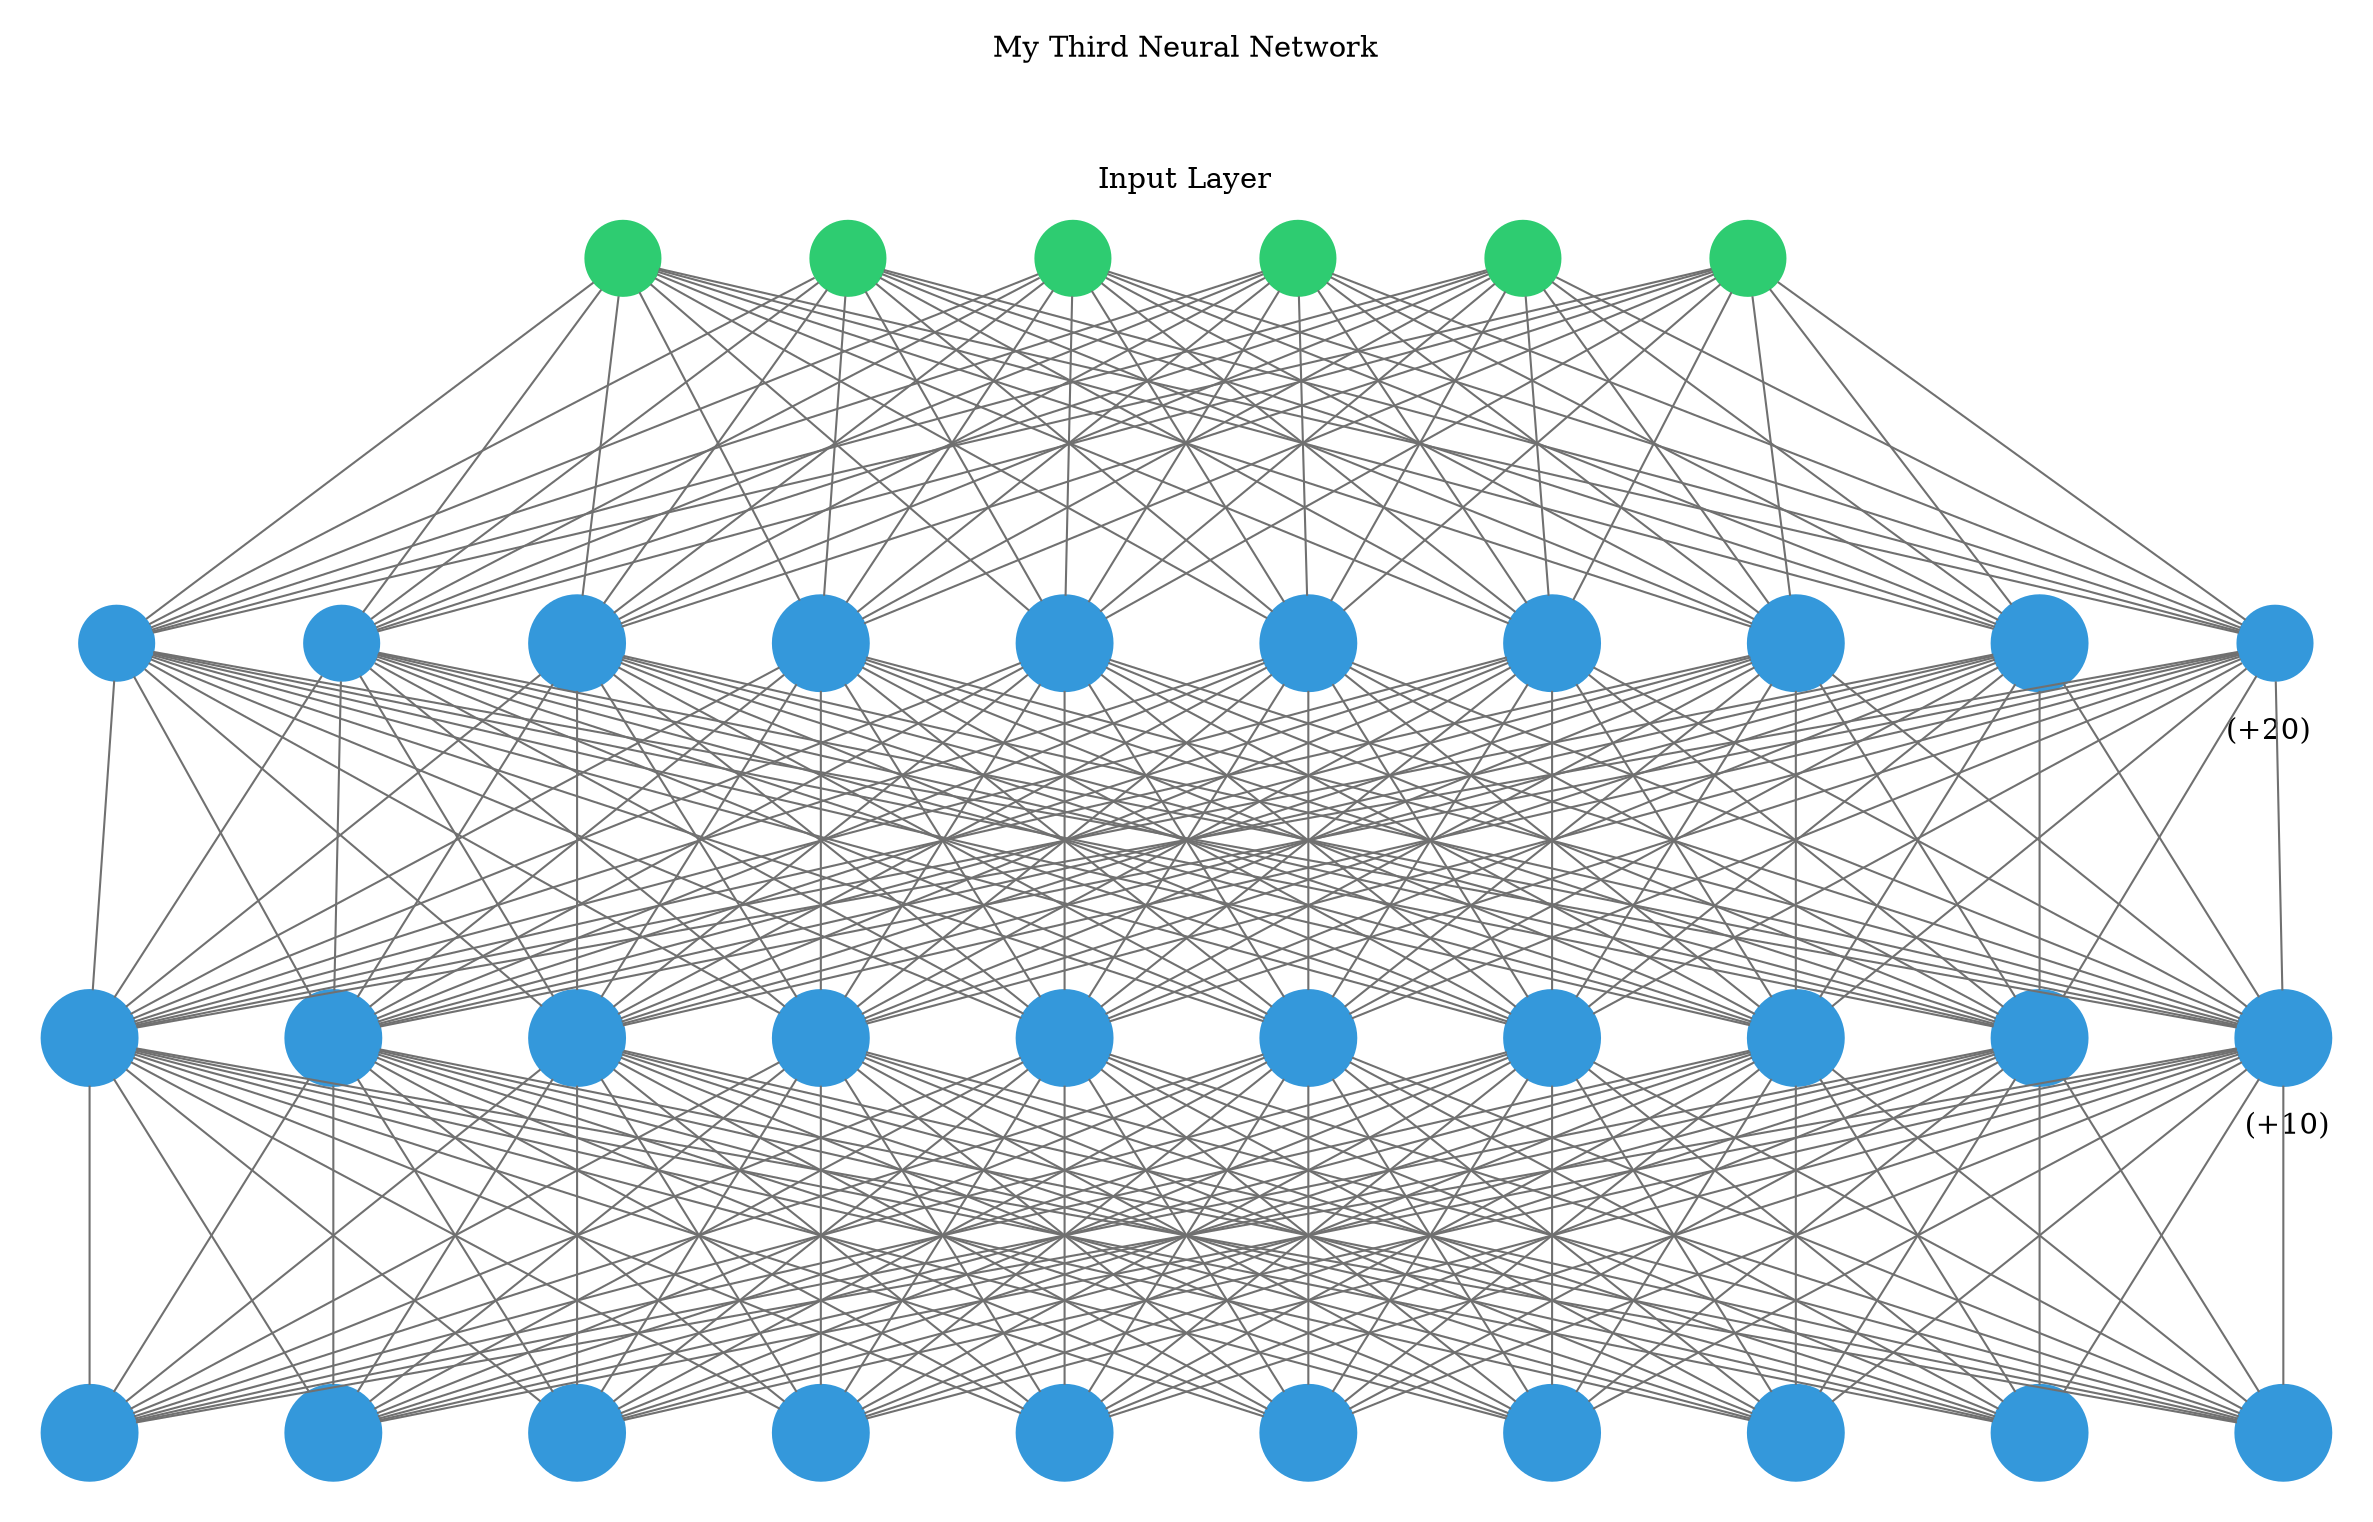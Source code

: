 digraph g {
	graph [nodesep=1 ranksep=2 splines=false]
	edge [arrowhead=none color="#707070"]
	subgraph cluster_input {
		node [color="#2ecc71" fontcolor="#2ecc71" shape=circle style=filled]
		color=white
		1
		label="My Third Neural Network



Input Layer"
		rank=same
		2
		label="My Third Neural Network



Input Layer"
		rank=same
		3
		label="My Third Neural Network



Input Layer"
		rank=same
		4
		label="My Third Neural Network



Input Layer"
		rank=same
		5
		label="My Third Neural Network



Input Layer"
		rank=same
		6
		label="My Third Neural Network



Input Layer"
		rank=same
	}
	1 -> 7
	2 -> 7
	3 -> 7
	4 -> 7
	5 -> 7
	6 -> 7
	1 -> 8
	2 -> 8
	3 -> 8
	4 -> 8
	5 -> 8
	6 -> 8
	1 -> 9
	2 -> 9
	3 -> 9
	4 -> 9
	5 -> 9
	6 -> 9
	1 -> 10
	2 -> 10
	3 -> 10
	4 -> 10
	5 -> 10
	6 -> 10
	1 -> 11
	2 -> 11
	3 -> 11
	4 -> 11
	5 -> 11
	6 -> 11
	1 -> 12
	2 -> 12
	3 -> 12
	4 -> 12
	5 -> 12
	6 -> 12
	1 -> 13
	2 -> 13
	3 -> 13
	4 -> 13
	5 -> 13
	6 -> 13
	1 -> 14
	2 -> 14
	3 -> 14
	4 -> 14
	5 -> 14
	6 -> 14
	1 -> 15
	2 -> 15
	3 -> 15
	4 -> 15
	5 -> 15
	6 -> 15
	1 -> 16
	2 -> 16
	3 -> 16
	4 -> 16
	5 -> 16
	6 -> 16
	subgraph cluster_1 {
		color=white
		rank=same
		label=" (+20)" labeljust=right labelloc=b
		7 [color="#3498db" fontcolor="#3498db" shape=circle style=filled]
		8 [color="#3498db" fontcolor="#3498db" shape=circle style=filled]
		9 [color="#3498db" fontcolor="#3498db" shape=circle style=filled]
		10 [color="#3498db" fontcolor="#3498db" shape=circle style=filled]
		11 [color="#3498db" fontcolor="#3498db" shape=circle style=filled]
		12 [color="#3498db" fontcolor="#3498db" shape=circle style=filled]
		13 [color="#3498db" fontcolor="#3498db" shape=circle style=filled]
		14 [color="#3498db" fontcolor="#3498db" shape=circle style=filled]
		15 [color="#3498db" fontcolor="#3498db" shape=circle style=filled]
		16 [color="#3498db" fontcolor="#3498db" shape=circle style=filled]
	}
	7 -> 17
	8 -> 17
	9 -> 17
	10 -> 17
	11 -> 17
	12 -> 17
	13 -> 17
	14 -> 17
	15 -> 17
	16 -> 17
	7 -> 18
	8 -> 18
	9 -> 18
	10 -> 18
	11 -> 18
	12 -> 18
	13 -> 18
	14 -> 18
	15 -> 18
	16 -> 18
	7 -> 19
	8 -> 19
	9 -> 19
	10 -> 19
	11 -> 19
	12 -> 19
	13 -> 19
	14 -> 19
	15 -> 19
	16 -> 19
	7 -> 20
	8 -> 20
	9 -> 20
	10 -> 20
	11 -> 20
	12 -> 20
	13 -> 20
	14 -> 20
	15 -> 20
	16 -> 20
	7 -> 21
	8 -> 21
	9 -> 21
	10 -> 21
	11 -> 21
	12 -> 21
	13 -> 21
	14 -> 21
	15 -> 21
	16 -> 21
	7 -> 22
	8 -> 22
	9 -> 22
	10 -> 22
	11 -> 22
	12 -> 22
	13 -> 22
	14 -> 22
	15 -> 22
	16 -> 22
	7 -> 23
	8 -> 23
	9 -> 23
	10 -> 23
	11 -> 23
	12 -> 23
	13 -> 23
	14 -> 23
	15 -> 23
	16 -> 23
	7 -> 24
	8 -> 24
	9 -> 24
	10 -> 24
	11 -> 24
	12 -> 24
	13 -> 24
	14 -> 24
	15 -> 24
	16 -> 24
	7 -> 25
	8 -> 25
	9 -> 25
	10 -> 25
	11 -> 25
	12 -> 25
	13 -> 25
	14 -> 25
	15 -> 25
	16 -> 25
	7 -> 26
	8 -> 26
	9 -> 26
	10 -> 26
	11 -> 26
	12 -> 26
	13 -> 26
	14 -> 26
	15 -> 26
	16 -> 26
	subgraph cluster_2 {
		color=white
		rank=same
		label=" (+10)" labeljust=right labelloc=b
		17 [color="#3498db" fontcolor="#3498db" shape=circle style=filled]
		18 [color="#3498db" fontcolor="#3498db" shape=circle style=filled]
		19 [color="#3498db" fontcolor="#3498db" shape=circle style=filled]
		20 [color="#3498db" fontcolor="#3498db" shape=circle style=filled]
		21 [color="#3498db" fontcolor="#3498db" shape=circle style=filled]
		22 [color="#3498db" fontcolor="#3498db" shape=circle style=filled]
		23 [color="#3498db" fontcolor="#3498db" shape=circle style=filled]
		24 [color="#3498db" fontcolor="#3498db" shape=circle style=filled]
		25 [color="#3498db" fontcolor="#3498db" shape=circle style=filled]
		26 [color="#3498db" fontcolor="#3498db" shape=circle style=filled]
	}
	17 -> 27
	18 -> 27
	19 -> 27
	20 -> 27
	21 -> 27
	22 -> 27
	23 -> 27
	24 -> 27
	25 -> 27
	26 -> 27
	17 -> 28
	18 -> 28
	19 -> 28
	20 -> 28
	21 -> 28
	22 -> 28
	23 -> 28
	24 -> 28
	25 -> 28
	26 -> 28
	17 -> 29
	18 -> 29
	19 -> 29
	20 -> 29
	21 -> 29
	22 -> 29
	23 -> 29
	24 -> 29
	25 -> 29
	26 -> 29
	17 -> 30
	18 -> 30
	19 -> 30
	20 -> 30
	21 -> 30
	22 -> 30
	23 -> 30
	24 -> 30
	25 -> 30
	26 -> 30
	17 -> 31
	18 -> 31
	19 -> 31
	20 -> 31
	21 -> 31
	22 -> 31
	23 -> 31
	24 -> 31
	25 -> 31
	26 -> 31
	17 -> 32
	18 -> 32
	19 -> 32
	20 -> 32
	21 -> 32
	22 -> 32
	23 -> 32
	24 -> 32
	25 -> 32
	26 -> 32
	17 -> 33
	18 -> 33
	19 -> 33
	20 -> 33
	21 -> 33
	22 -> 33
	23 -> 33
	24 -> 33
	25 -> 33
	26 -> 33
	17 -> 34
	18 -> 34
	19 -> 34
	20 -> 34
	21 -> 34
	22 -> 34
	23 -> 34
	24 -> 34
	25 -> 34
	26 -> 34
	17 -> 35
	18 -> 35
	19 -> 35
	20 -> 35
	21 -> 35
	22 -> 35
	23 -> 35
	24 -> 35
	25 -> 35
	26 -> 35
	17 -> 36
	18 -> 36
	19 -> 36
	20 -> 36
	21 -> 36
	22 -> 36
	23 -> 36
	24 -> 36
	25 -> 36
	26 -> 36
	subgraph cluster_3 {
		color=white
		rank=same
		label="" labeljust=right labelloc=b
		27 [color="#3498db" fontcolor="#3498db" shape=circle style=filled]
		28 [color="#3498db" fontcolor="#3498db" shape=circle style=filled]
		29 [color="#3498db" fontcolor="#3498db" shape=circle style=filled]
		30 [color="#3498db" fontcolor="#3498db" shape=circle style=filled]
		31 [color="#3498db" fontcolor="#3498db" shape=circle style=filled]
		32 [color="#3498db" fontcolor="#3498db" shape=circle style=filled]
		33 [color="#3498db" fontcolor="#3498db" shape=circle style=filled]
		34 [color="#3498db" fontcolor="#3498db" shape=circle style=filled]
		35 [color="#3498db" fontcolor="#3498db" shape=circle style=filled]
		36 [color="#3498db" fontcolor="#3498db" shape=circle style=filled]
	}
	subgraph cluster_output {
		node [color="#2ecc71" fontcolor="#2ecc71" shape=circle style=filled]
		color=white
		rank=same
		labeljust=1
		label="Output Layer" labelloc=bottom
	}
	arrowShape=none
}
